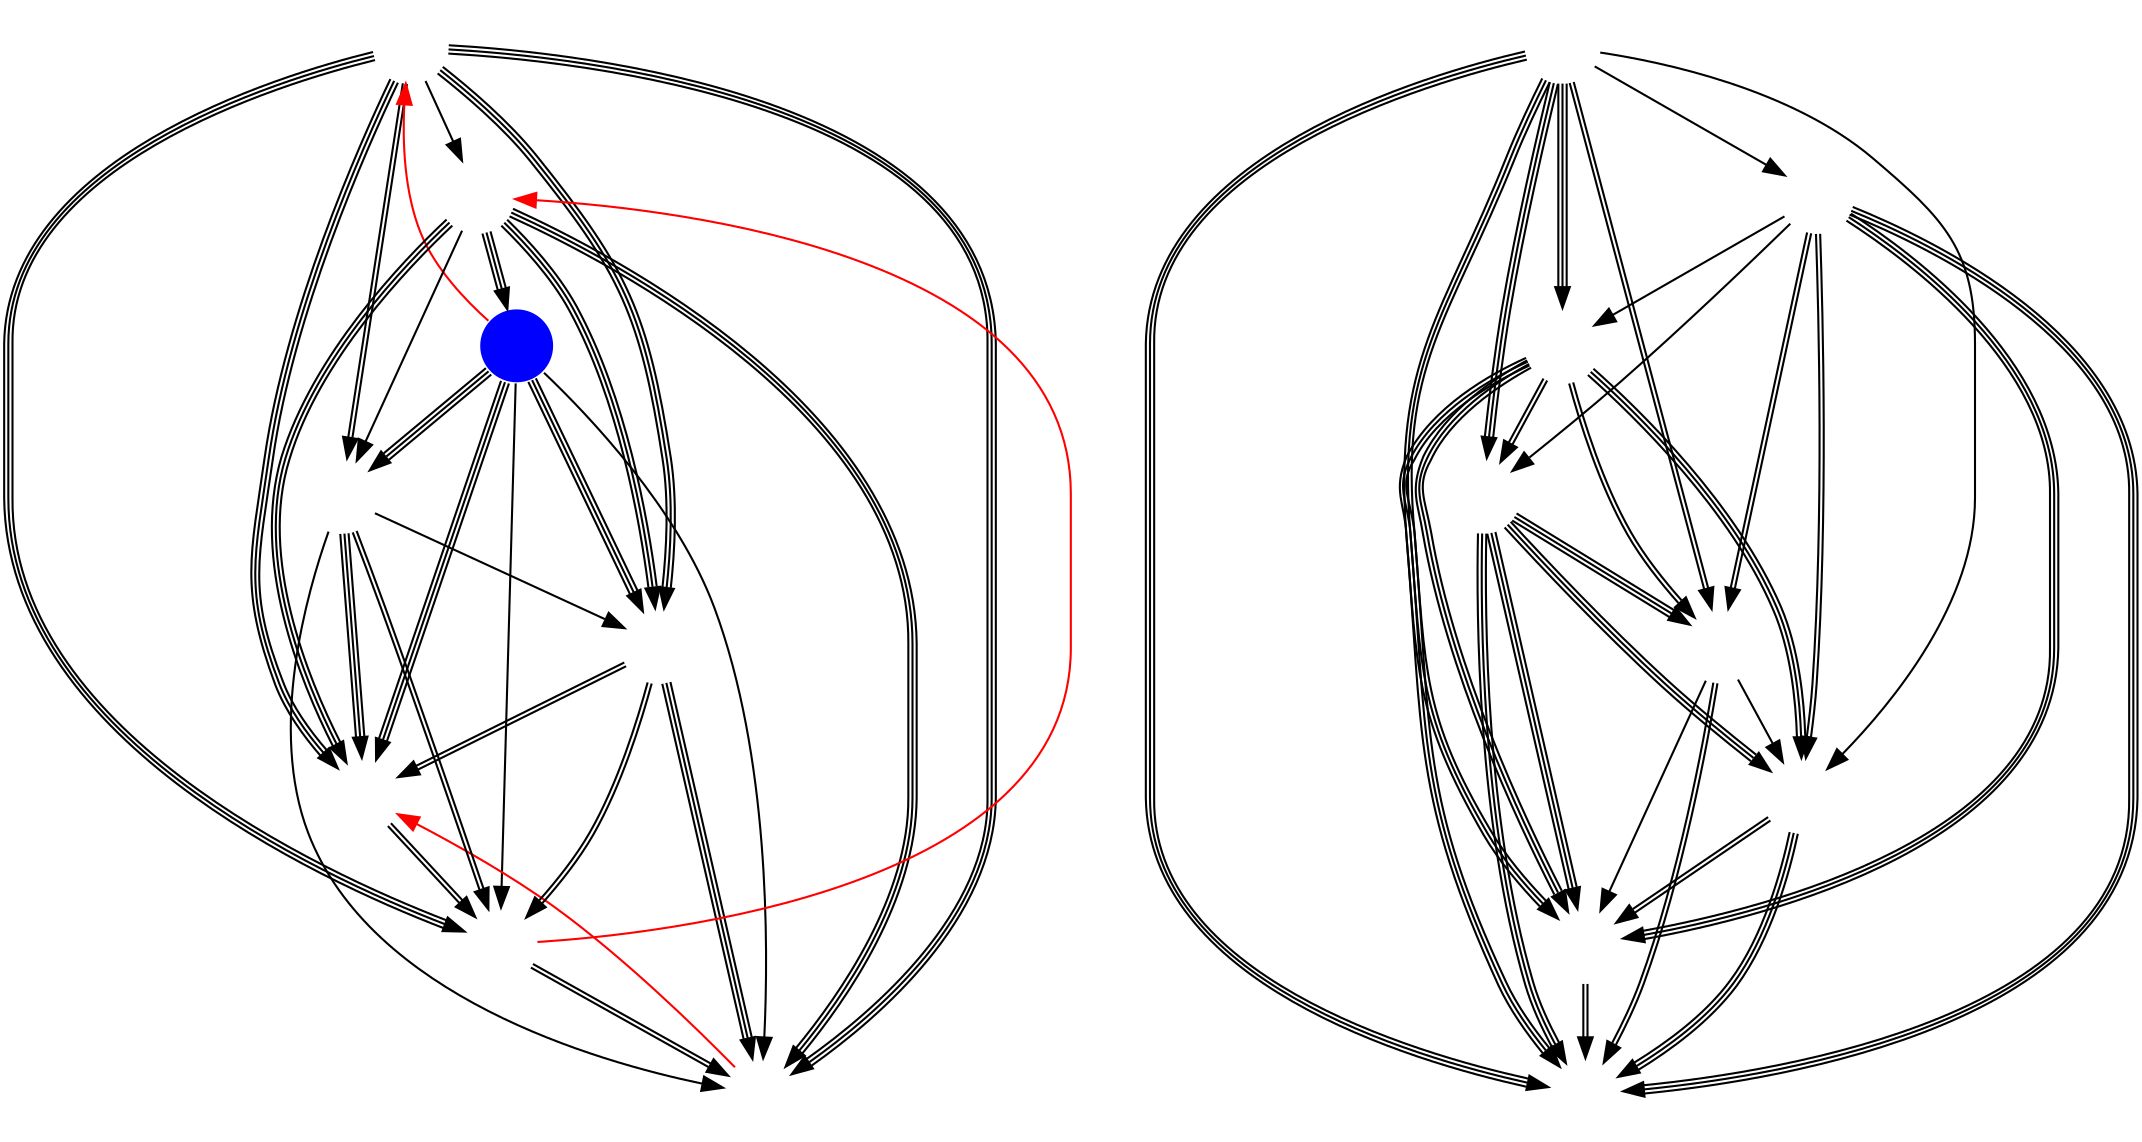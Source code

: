 digraph West {
	node [shape=circle fixedsize=true width=.5 label="" color="white" margin=0.5];
	imagepath="images/";

	subgraph NA {
		imagepath="images/";
		T8	[image="team-8.png"];
		TS	[image="tempo-storm.png" style=filled fillcolor=blue];
		NVT	[image="naventic.png"];
		BST	[image="b-step.png"];
		GFE	[image="gale-force-esports.png"];
		NT	[image="no-tomorrow.png"];
		SSS	[image="superstars.png"];
		TF	[image="team-freedom.png"];

		/* Week 1 */
		TS	->	NVT			[ color="black" ]
		T8	->	NT			[ color="black:black:black" ]
		SSS	->	TF			[ color="black:black" ]
		GFE	->	BST			[ color="black" ]
		T8	->	BST			[ color="black:black" ]
		GFE	->	NVT			[ color="black:black:black" ]

		/* Week 2 */
		TS	->	TF			[ color="black" ]
		SSS	->	NT			[ color="black:black" ]
		TS	->	BST			[ color="black:black:black" ]
		NVT	->	NT			[ constraint=false color=red ]
		TF	->	GFE			[ constraint=false color=red ]
		T8	->	SSS			[ color="black:black:black" ]

		/* Week 3 */
		BST	->	NT			[ color="black:black:black" ]
		GFE	->	SSS			[ color="black:black:black" ]
		TF	->	NVT			[ color="black:black" ]
		TS	->	T8			[ /*color="black"*/ color=red constraint=false ]
		T8	->	GFE			[ color="black" /*color=red constraint=false*/ ]
		BST	->	TF			[ color="black:black" ]

		/* Week 4 */
		TS	->	NT			[ color="black:black:black" ]
		SSS	->	NVT			[ color="black:black:black" ]
		BST	->	SSS			[ color="black" ]
		T8	->	NVT			[ color="black:black:black" ]
		GFE	->	TS			[ color="black:black:black" ]
		NT	->	TF			[ color="black:black" ]

		/* Week 5 */
		GFE	->	NT			[ color="black:black:black" ]
		BST	->	NVT			[ color="black" ]
		TS	->	SSS			[ color="black:black:black" ]
		T8	->	TF			[ color="black:black:black" ]
		
	}

	subgraph EU {
		MSF	[image="misfits.png"];
		FNC	[image="fnatic.png"];
		DIG	[image="dignitas.png"];
		EXP	[image="expert.png"];
		PD	[image="playing-ducks.png"];
		BEG	[image="begenius.png"];
		SNG	[image="team-synergy.png"];
		TRC	[image="tricked.png"];

		/* Week 1 */
		MSF	->	DIG		[ color="black:black:black" ]
		EXP	->	PD		[ color="black:black:black" ]
		SNG	->	BEG		[ color="black:black" ]
		FNC	->	TRC		[ color="black:black" ]
		EXP	->	TRC		[ color="black:black:black" ]
		MSF	->	FNC		[ color="black" ]

		/* Week 2 */
		DIG	->	SNG		[ color="black:black:black" ]
		PD	->	BEG		[ color="black:black" ]
		DIG	->	TRC		[ color="black:black:black" ]
		MSF	->	PD		[ color="black:black" ]
		FNC	->	SNG		[ color="black:black:black" ]
		EXP	->	BEG		[ color="black:black:black" ]

		/* Week 3 */
		PD	->	TRC		[ color="black" ]
		FNC	->	BEG		[ color="black:black:black" ]
		MSF	->	SNG		[ color="black:black:black" ]
		DIG	->	EXP		[ color="black:black" ]
		FNC	->	EXP		[ color="black" ]
		TRC	->	SNG		[ color="black:black" ]

		/* Week 4 */
		DIG	->	PD		[ color="black:black" ]
		MSF	->	BEG		[ color="black:black:black" ]
		TRC	->	BEG		[ color="black:black:black" ]
		MSF	->	EXP		[ color="black:black:black" ]
		FNC	->	DIG		[ color="black" ]
		PD	->	SNG		[ color="black" ]

		/* Week 5 */
		FNC	->	PD		[ color="black:black" ]
		MSF	->	TRC		[ color="black" ]
		DIG	->	BEG		[ color="black:black:black" ]
		EXP	->	SNG		[ color="black:black:black" ]
		
	}
}
